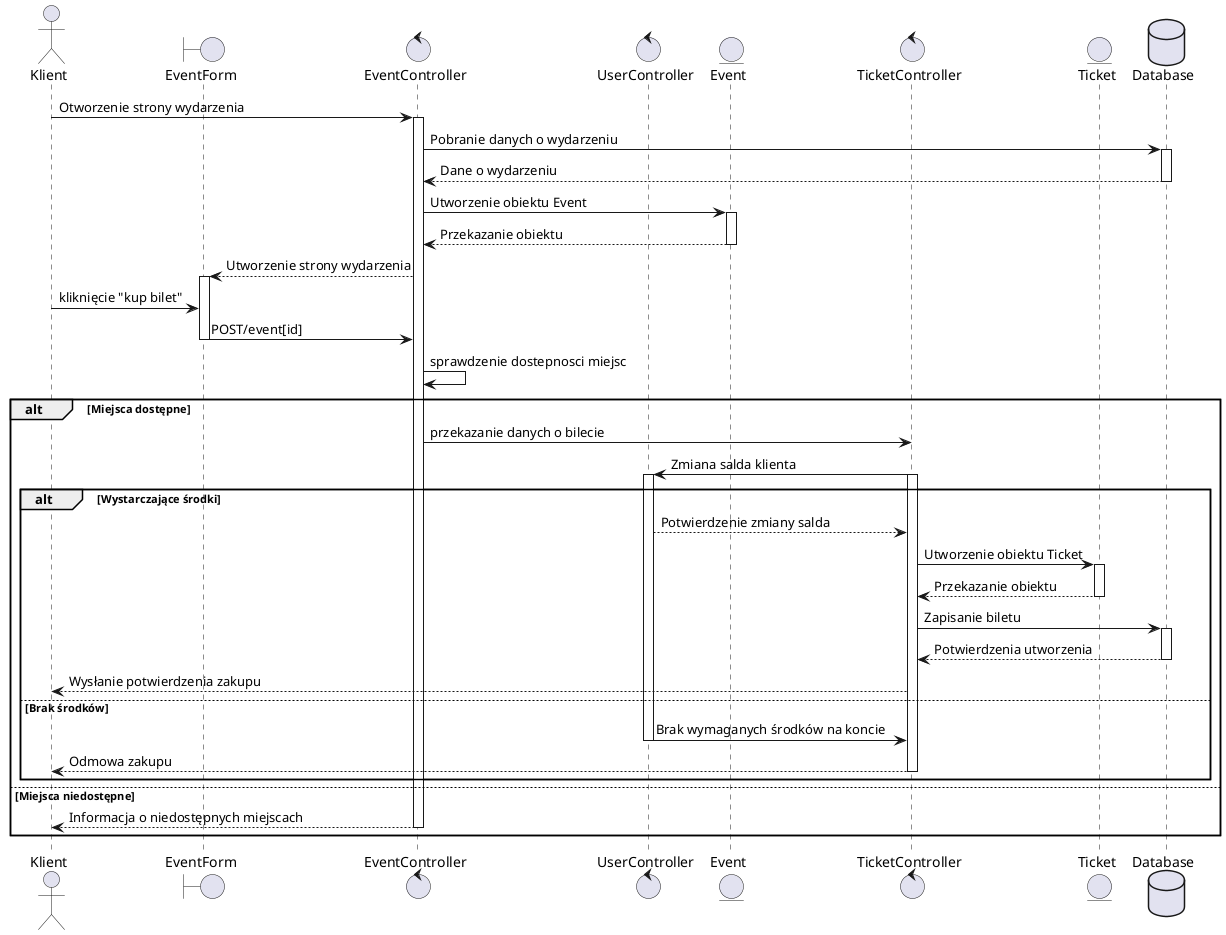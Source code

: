     @startuml
    actor Klient
    boundary EventForm
    control EventController
    control UserController
    entity Event
    control TicketController
    entity Ticket
    database Database

    Klient -> EventController: Otworzenie strony wydarzenia
    activate EventController
    EventController -> Database: Pobranie danych o wydarzeniu
    activate Database
    Database --> EventController: Dane o wydarzeniu
    deactivate Database
    EventController -> Event: Utworzenie obiektu Event
    activate Event
    Event --> EventController: Przekazanie obiektu
    deactivate Event
    EventController --> EventForm: Utworzenie strony wydarzenia
    activate EventForm
    Klient -> EventForm: kliknięcie "kup bilet"
    EventForm -> EventController: POST/event[id]
    deactivate EventForm
    EventController -> EventController: sprawdzenie dostepnosci miejsc

    alt Miejsca dostępne
        EventController -> TicketController: przekazanie danych o bilecie
        TicketController -> UserController: Zmiana salda klienta
        activate TicketController

    alt Wystarczające środki
        activate UserController
        UserController --> TicketController: Potwierdzenie zmiany salda
        TicketController -> Ticket: Utworzenie obiektu Ticket
        activate Ticket
        Ticket --> TicketController: Przekazanie obiektu
        deactivate Ticket
        TicketController -> Database: Zapisanie biletu
        activate Database
        Database --> TicketController: Potwierdzenia utworzenia
        deactivate Database
        TicketController --> Klient: Wysłanie potwierdzenia zakupu
        else Brak środków
        UserController -> TicketController: Brak wymaganych środków na koncie
        deactivate UserController
        TicketController --> Klient: Odmowa zakupu
        deactivate TicketController
        end

    else Miejsca niedostępne
        EventController --> Klient: Informacja o niedostępnych miejscach
        deactivate EventController
    end
    @enduml
